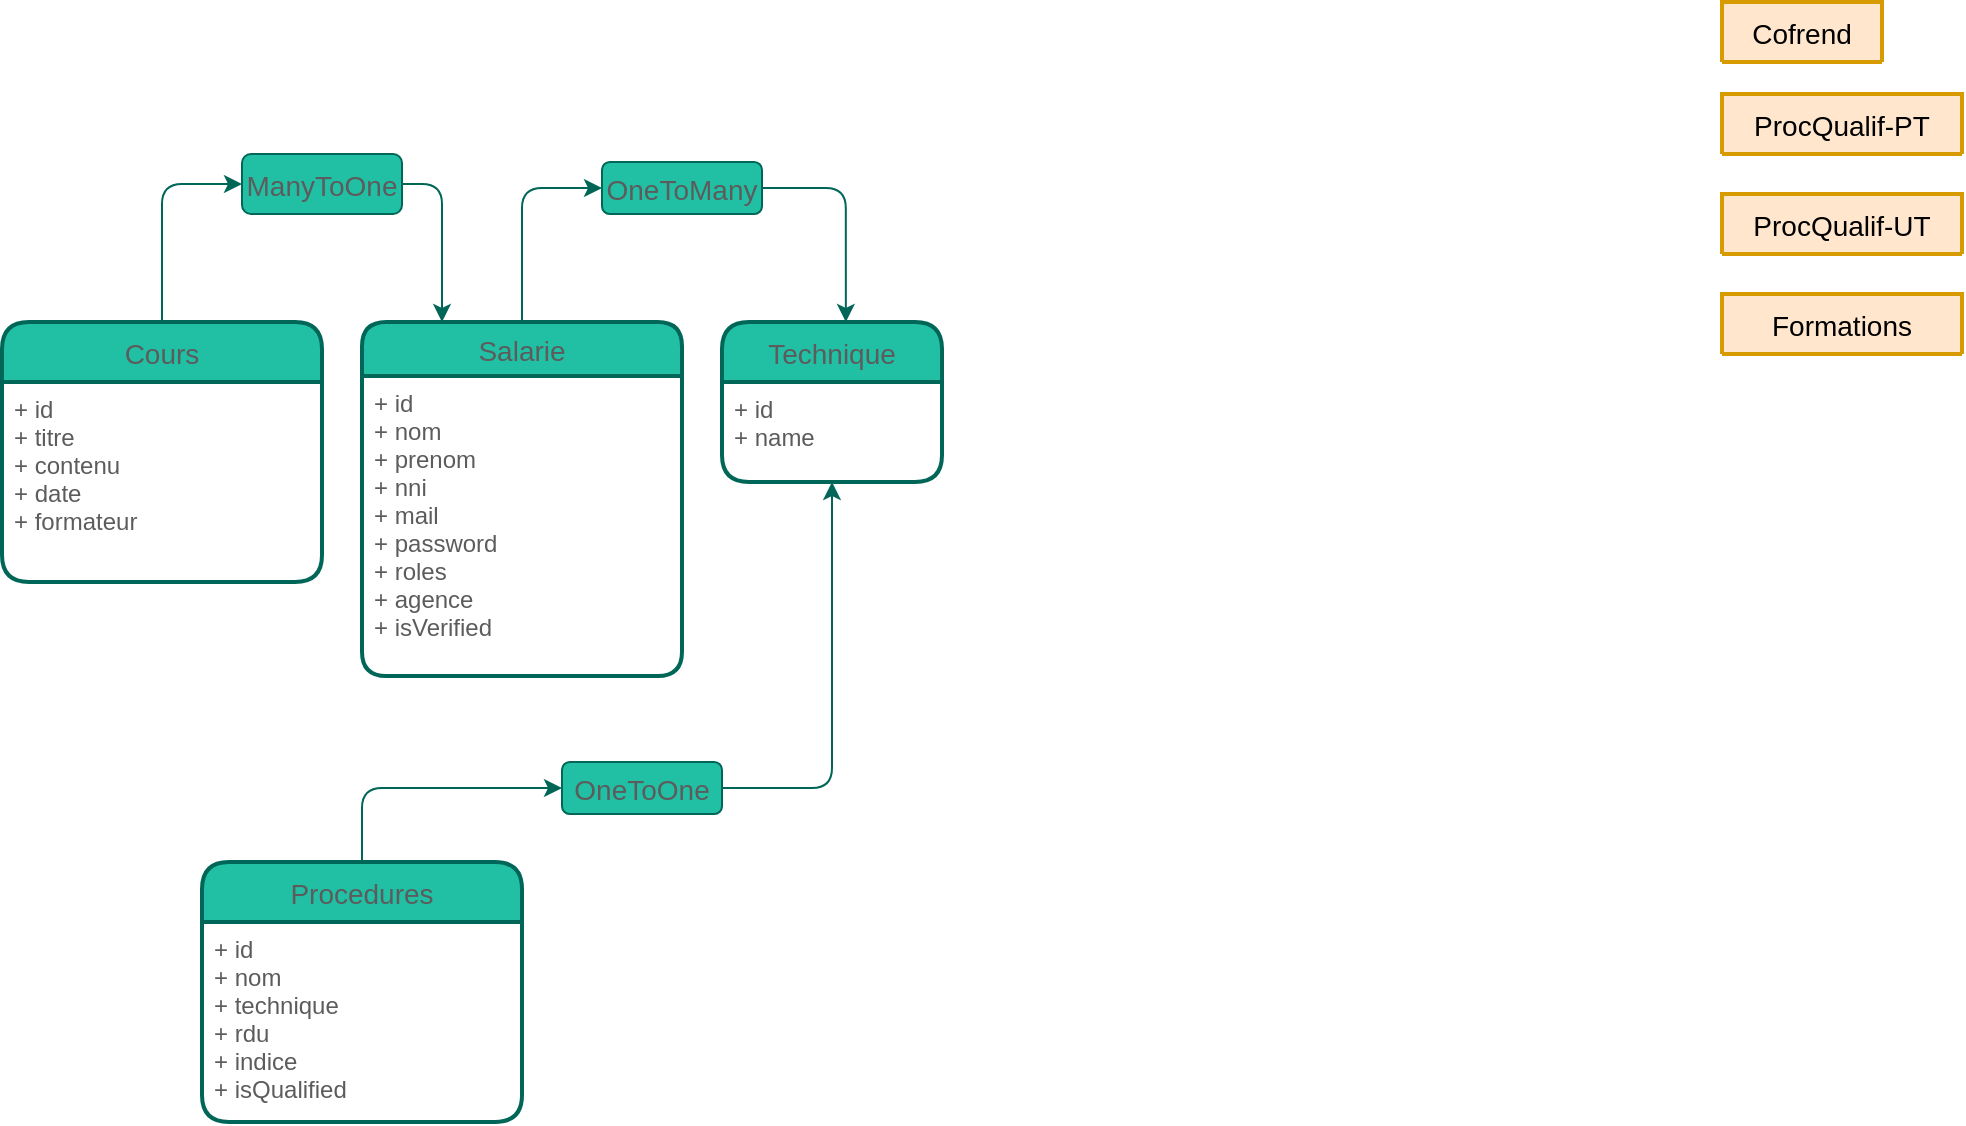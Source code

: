<mxfile version="14.6.13" type="device"><diagram id="MJdYC1vso9QQcDfNjhb9" name="Page-1"><mxGraphModel dx="3055" dy="1705" grid="1" gridSize="10" guides="1" tooltips="1" connect="1" arrows="1" fold="1" page="1" pageScale="1" pageWidth="1169" pageHeight="827" background="#ffffff" math="0" shadow="0"><root><mxCell id="0"/><mxCell id="1" parent="0"/><mxCell id="fkgH5sSesJA9m9F06kSH-53" style="edgeStyle=orthogonalEdgeStyle;orthogonalLoop=1;jettySize=auto;html=1;strokeColor=#006658;fontColor=#5C5C5C;" parent="1" source="fkgH5sSesJA9m9F06kSH-1" target="fkgH5sSesJA9m9F06kSH-25" edge="1"><mxGeometry relative="1" as="geometry"/></mxCell><mxCell id="fkgH5sSesJA9m9F06kSH-1" value="Salarie" style="swimlane;childLayout=stackLayout;horizontal=1;startSize=27;horizontalStack=0;fillColor=#21C0A5;fontColor=#5C5C5C;fontSize=14;fontStyle=0;strokeWidth=2;resizeParent=0;resizeLast=1;shadow=0;dashed=0;align=center;strokeColor=#006658;rounded=1;" parent="1" vertex="1"><mxGeometry x="-960" y="-600" width="160" height="177" as="geometry"/></mxCell><mxCell id="fkgH5sSesJA9m9F06kSH-2" value="+ id&#10;+ nom&#10;+ prenom&#10;+ nni&#10;+ mail&#10;+ password&#10;+ roles&#10;+ agence&#10;+ isVerified" style="align=left;strokeColor=none;fillColor=none;spacingLeft=4;fontSize=12;verticalAlign=top;resizable=0;rotatable=0;part=1;fontColor=#5C5C5C;rounded=1;" parent="fkgH5sSesJA9m9F06kSH-1" vertex="1"><mxGeometry y="27" width="160" height="150" as="geometry"/></mxCell><mxCell id="fkgH5sSesJA9m9F06kSH-3" value="Technique" style="swimlane;childLayout=stackLayout;horizontal=1;startSize=30;horizontalStack=0;fillColor=#21C0A5;fontColor=#5C5C5C;fontSize=14;fontStyle=0;strokeWidth=2;resizeParent=0;resizeLast=1;shadow=0;dashed=0;align=center;strokeColor=#006658;rounded=1;" parent="1" vertex="1"><mxGeometry x="-780" y="-600" width="110" height="80" as="geometry"/></mxCell><mxCell id="fkgH5sSesJA9m9F06kSH-4" value="+ id&#10;+ name" style="align=left;strokeColor=none;fillColor=none;spacingLeft=4;fontSize=12;verticalAlign=top;resizable=0;rotatable=0;part=1;fontColor=#5C5C5C;rounded=1;" parent="fkgH5sSesJA9m9F06kSH-3" vertex="1"><mxGeometry y="30" width="110" height="50" as="geometry"/></mxCell><mxCell id="ZLopGtqXqfzuSjPC8YxD-4" style="edgeStyle=orthogonalEdgeStyle;orthogonalLoop=1;jettySize=auto;html=1;exitX=0.5;exitY=1;exitDx=0;exitDy=0;" edge="1" parent="fkgH5sSesJA9m9F06kSH-3" source="fkgH5sSesJA9m9F06kSH-4" target="fkgH5sSesJA9m9F06kSH-4"><mxGeometry relative="1" as="geometry"/></mxCell><mxCell id="fkgH5sSesJA9m9F06kSH-5" value="ProcQualif-PT" style="swimlane;childLayout=stackLayout;horizontal=1;startSize=30;horizontalStack=0;fillColor=#ffe6cc;fontSize=14;fontStyle=0;strokeWidth=2;resizeParent=0;resizeLast=1;shadow=0;dashed=0;align=center;strokeColor=#d79b00;rounded=1;" parent="1" vertex="1" collapsed="1"><mxGeometry x="-280" y="-714" width="120" height="30" as="geometry"><mxRectangle x="810" y="-460" width="160" height="72" as="alternateBounds"/></mxGeometry></mxCell><mxCell id="fkgH5sSesJA9m9F06kSH-6" value="+ CC.P/50C" style="align=left;strokeColor=none;fillColor=none;spacingLeft=4;fontSize=12;verticalAlign=top;resizable=0;rotatable=0;part=1;fontColor=#5C5C5C;rounded=1;" parent="fkgH5sSesJA9m9F06kSH-5" vertex="1"><mxGeometry y="30" width="120" as="geometry"/></mxCell><mxCell id="fkgH5sSesJA9m9F06kSH-7" value="ProcQualif-UT" style="swimlane;childLayout=stackLayout;horizontal=1;startSize=30;horizontalStack=0;fillColor=#ffe6cc;fontSize=14;fontStyle=0;strokeWidth=2;resizeParent=0;resizeLast=1;shadow=0;dashed=0;align=center;strokeColor=#d79b00;rounded=1;" parent="1" vertex="1" collapsed="1"><mxGeometry x="-280" y="-664" width="120" height="30" as="geometry"><mxRectangle x="810" y="-372" width="160" height="372" as="alternateBounds"/></mxGeometry></mxCell><mxCell id="fkgH5sSesJA9m9F06kSH-8" value="+ CC.P/009&#10;+ CC.P/009A&#10;+ CC.P/018&#10;+ CC.P/033&#10;+ CC.P/086&#10;+ CC.P/088&#10;+ CC.P/090&#10;+ CC.P/091&#10;+ CC.P/091A&#10;+ CC.P/092&#10;+ CC.P/092A&#10;+ CC.P/093&#10;+ CC.P/094&#10;+ CC.P/095&#10;+ CC.P/096&#10;+ CC.P/097&#10;+ CC.P/0101&#10;+ CC.P/0101A&#10;+ CC.P/0102&#10;+ CC.P/0106&#10;+CC.P/0141&#10;+ CC.P/0172&#10;+ CC.P/0173" style="align=left;strokeColor=none;fillColor=none;spacingLeft=4;fontSize=12;verticalAlign=top;resizable=0;rotatable=0;part=1;fontColor=#5C5C5C;rounded=1;" parent="fkgH5sSesJA9m9F06kSH-7" vertex="1"><mxGeometry y="30" width="120" as="geometry"/></mxCell><mxCell id="fkgH5sSesJA9m9F06kSH-9" value="Procedures" style="swimlane;childLayout=stackLayout;horizontal=1;startSize=30;horizontalStack=0;fillColor=#21C0A5;fontColor=#5C5C5C;fontSize=14;fontStyle=0;strokeWidth=2;resizeParent=0;resizeLast=1;shadow=0;dashed=0;align=center;strokeColor=#006658;rounded=1;" parent="1" vertex="1"><mxGeometry x="-1040" y="-330" width="160" height="130" as="geometry"/></mxCell><mxCell id="fkgH5sSesJA9m9F06kSH-10" value="+ id&#10;+ nom&#10;+ technique&#10;+ rdu&#10;+ indice&#10;+ isQualified" style="align=left;strokeColor=none;fillColor=none;spacingLeft=4;fontSize=12;verticalAlign=top;resizable=0;rotatable=0;part=1;fontColor=#5C5C5C;rounded=1;" parent="fkgH5sSesJA9m9F06kSH-9" vertex="1"><mxGeometry y="30" width="160" height="100" as="geometry"/></mxCell><mxCell id="fkgH5sSesJA9m9F06kSH-15" value="Cofrend" style="swimlane;childLayout=stackLayout;horizontal=1;startSize=30;horizontalStack=0;fillColor=#ffe6cc;fontSize=14;fontStyle=0;strokeWidth=2;resizeParent=0;resizeLast=1;shadow=0;dashed=0;align=center;strokeColor=#d79b00;rounded=1;" parent="1" vertex="1" collapsed="1"><mxGeometry x="-280" y="-760" width="80" height="30" as="geometry"><mxRectangle x="810" y="-606" width="160" height="132" as="alternateBounds"/></mxGeometry></mxCell><mxCell id="fkgH5sSesJA9m9F06kSH-16" value="+ visuel&#10;+ ressuage&#10;+ magnetoscopie&#10;+ ultrason&#10;+ radiographie&#10;+ courantDeFoucault" style="align=left;strokeColor=none;fillColor=none;spacingLeft=4;fontSize=12;verticalAlign=top;resizable=0;rotatable=0;part=1;fontColor=#5C5C5C;rounded=1;" parent="fkgH5sSesJA9m9F06kSH-15" vertex="1"><mxGeometry y="30" width="80" as="geometry"/></mxCell><mxCell id="fkgH5sSesJA9m9F06kSH-29" value="" style="group;fontColor=#5C5C5C;rounded=1;" parent="1" vertex="1" connectable="0"><mxGeometry x="-840" y="-680" width="80" height="26" as="geometry"/></mxCell><mxCell id="fkgH5sSesJA9m9F06kSH-25" value="OneToMany" style="text;align=center;verticalAlign=middle;spacingLeft=4;spacingRight=4;strokeColor=#006658;fillColor=#21C0A5;rotatable=0;points=[[0,0.5],[1,0.5]];portConstraint=eastwest;fontSize=14;fontColor=#5C5C5C;rounded=1;" parent="fkgH5sSesJA9m9F06kSH-29" vertex="1"><mxGeometry width="80" height="26" as="geometry"/></mxCell><mxCell id="fkgH5sSesJA9m9F06kSH-55" value="" style="edgeStyle=orthogonalEdgeStyle;orthogonalLoop=1;jettySize=auto;html=1;entryX=0.563;entryY=0;entryDx=0;entryDy=0;entryPerimeter=0;strokeColor=#006658;fontColor=#5C5C5C;" parent="1" source="fkgH5sSesJA9m9F06kSH-25" target="fkgH5sSesJA9m9F06kSH-3" edge="1"><mxGeometry relative="1" as="geometry"><mxPoint x="-270" y="-657" as="targetPoint"/></mxGeometry></mxCell><mxCell id="ZLopGtqXqfzuSjPC8YxD-7" value="" style="group;rotation=0;fontColor=#5C5C5C;rounded=1;" vertex="1" connectable="0" parent="1"><mxGeometry x="-860" y="-380" width="80" height="26" as="geometry"/></mxCell><mxCell id="ZLopGtqXqfzuSjPC8YxD-8" style="edgeStyle=orthogonalEdgeStyle;orthogonalLoop=1;jettySize=auto;html=1;exitX=0.5;exitY=0;exitDx=0;exitDy=0;entryX=0.5;entryY=0;entryDx=0;entryDy=0;strokeColor=#006658;fontColor=#5C5C5C;" edge="1" parent="ZLopGtqXqfzuSjPC8YxD-7"><mxGeometry relative="1" as="geometry"/></mxCell><mxCell id="ZLopGtqXqfzuSjPC8YxD-9" value="OneToOne" style="text;align=center;verticalAlign=middle;spacingLeft=4;spacingRight=4;strokeColor=#006658;fillColor=#21C0A5;rotatable=0;points=[[0,0.5],[1,0.5]];portConstraint=eastwest;fontSize=14;rotation=0;fontColor=#5C5C5C;rounded=1;" vertex="1" parent="ZLopGtqXqfzuSjPC8YxD-7"><mxGeometry width="80" height="26" as="geometry"/></mxCell><mxCell id="ZLopGtqXqfzuSjPC8YxD-14" value="Cours" style="swimlane;childLayout=stackLayout;horizontal=1;startSize=30;horizontalStack=0;fillColor=#21C0A5;fontColor=#5C5C5C;fontSize=14;fontStyle=0;strokeWidth=2;resizeParent=0;resizeLast=1;shadow=0;dashed=0;align=center;strokeColor=#006658;rounded=1;" vertex="1" parent="1"><mxGeometry x="-1140" y="-600" width="160" height="130" as="geometry"/></mxCell><mxCell id="ZLopGtqXqfzuSjPC8YxD-15" value="+ id&#10;+ titre&#10;+ contenu&#10;+ date&#10;+ formateur" style="align=left;strokeColor=none;fillColor=none;spacingLeft=4;fontSize=12;verticalAlign=top;resizable=0;rotatable=0;part=1;fontColor=#5C5C5C;rounded=1;" vertex="1" parent="ZLopGtqXqfzuSjPC8YxD-14"><mxGeometry y="30" width="160" height="100" as="geometry"/></mxCell><mxCell id="ZLopGtqXqfzuSjPC8YxD-16" value="" style="group;rotation=0;fontColor=#5C5C5C;rounded=1;" vertex="1" connectable="0" parent="1"><mxGeometry x="-680" y="-720" width="80" height="30" as="geometry"/></mxCell><mxCell id="ZLopGtqXqfzuSjPC8YxD-17" style="edgeStyle=orthogonalEdgeStyle;orthogonalLoop=1;jettySize=auto;html=1;exitX=0.5;exitY=0;exitDx=0;exitDy=0;entryX=0.5;entryY=0;entryDx=0;entryDy=0;strokeColor=#006658;fontColor=#5C5C5C;" edge="1" parent="ZLopGtqXqfzuSjPC8YxD-16"><mxGeometry relative="1" as="geometry"/></mxCell><mxCell id="ZLopGtqXqfzuSjPC8YxD-18" value="ManyToOne" style="text;align=center;verticalAlign=middle;spacingLeft=4;spacingRight=4;strokeColor=#006658;fillColor=#21C0A5;rotatable=0;points=[[0,0.5],[1,0.5]];portConstraint=eastwest;fontSize=14;rotation=0;fontColor=#5C5C5C;rounded=1;" vertex="1" parent="1"><mxGeometry x="-1020" y="-684" width="80" height="30" as="geometry"/></mxCell><mxCell id="ZLopGtqXqfzuSjPC8YxD-25" value="Formations" style="swimlane;childLayout=stackLayout;horizontal=1;startSize=30;horizontalStack=0;fillColor=#ffe6cc;fontSize=14;fontStyle=0;strokeWidth=2;resizeParent=0;resizeLast=1;shadow=0;dashed=0;align=center;strokeColor=#d79b00;rounded=1;" vertex="1" collapsed="1" parent="1"><mxGeometry x="-280" y="-614" width="120" height="30" as="geometry"><mxRectangle x="810" y="-460" width="290" height="372" as="alternateBounds"/></mxGeometry></mxCell><mxCell id="ZLopGtqXqfzuSjPC8YxD-26" value="SAVOIR COMMUN DU NUCLEAIRE (Volet 1E)&#10;&#10; - SCN 1&#10; - SCN 2&#10;&#10;&#10;COMPLEMENT SURETE QUALITE (Volet 1F)&#10;&#10;  - CSQ&#10;&#10;PREVENTION DES RISQUES (Volet 1G)&#10;  - RP 1 &#10;  - RP 2" style="align=left;strokeColor=none;fillColor=none;spacingLeft=4;fontSize=12;verticalAlign=top;resizable=0;rotatable=0;part=1;fontColor=#5C5C5C;rounded=1;fontStyle=0" vertex="1" parent="ZLopGtqXqfzuSjPC8YxD-25"><mxGeometry y="30" width="120" as="geometry"/></mxCell><mxCell id="ZLopGtqXqfzuSjPC8YxD-27" style="edgeStyle=orthogonalEdgeStyle;orthogonalLoop=1;jettySize=auto;html=1;strokeColor=#006658;fontColor=#5C5C5C;exitX=0.5;exitY=0;exitDx=0;exitDy=0;entryX=0;entryY=0.5;entryDx=0;entryDy=0;" edge="1" parent="1" source="ZLopGtqXqfzuSjPC8YxD-14" target="ZLopGtqXqfzuSjPC8YxD-18"><mxGeometry relative="1" as="geometry"><mxPoint x="-990" y="-696.5" as="sourcePoint"/><mxPoint x="-950" y="-750" as="targetPoint"/></mxGeometry></mxCell><mxCell id="ZLopGtqXqfzuSjPC8YxD-28" value="" style="edgeStyle=orthogonalEdgeStyle;orthogonalLoop=1;jettySize=auto;html=1;entryX=0.25;entryY=0;entryDx=0;entryDy=0;strokeColor=#006658;fontColor=#5C5C5C;exitX=1;exitY=0.5;exitDx=0;exitDy=0;" edge="1" parent="1" source="ZLopGtqXqfzuSjPC8YxD-18" target="fkgH5sSesJA9m9F06kSH-1"><mxGeometry relative="1" as="geometry"><mxPoint x="-758.07" y="-662.5" as="targetPoint"/><mxPoint x="-860" y="-747.5" as="sourcePoint"/></mxGeometry></mxCell><mxCell id="ZLopGtqXqfzuSjPC8YxD-29" style="edgeStyle=orthogonalEdgeStyle;orthogonalLoop=1;jettySize=auto;html=1;strokeColor=#006658;fontColor=#5C5C5C;exitX=0.5;exitY=0;exitDx=0;exitDy=0;entryX=0;entryY=0.5;entryDx=0;entryDy=0;" edge="1" parent="1" source="fkgH5sSesJA9m9F06kSH-9" target="ZLopGtqXqfzuSjPC8YxD-9"><mxGeometry relative="1" as="geometry"><mxPoint x="-669.04" y="-431" as="sourcePoint"/><mxPoint x="-610" y="-383" as="targetPoint"/></mxGeometry></mxCell><mxCell id="ZLopGtqXqfzuSjPC8YxD-30" style="edgeStyle=orthogonalEdgeStyle;orthogonalLoop=1;jettySize=auto;html=1;strokeColor=#006658;fontColor=#5C5C5C;entryX=0.5;entryY=1;entryDx=0;entryDy=0;exitX=1;exitY=0.5;exitDx=0;exitDy=0;" edge="1" parent="1" source="ZLopGtqXqfzuSjPC8YxD-9" target="fkgH5sSesJA9m9F06kSH-4"><mxGeometry relative="1" as="geometry"><mxPoint x="-540" y="-390" as="sourcePoint"/><mxPoint x="-450" y="-349" as="targetPoint"/></mxGeometry></mxCell></root></mxGraphModel></diagram></mxfile>